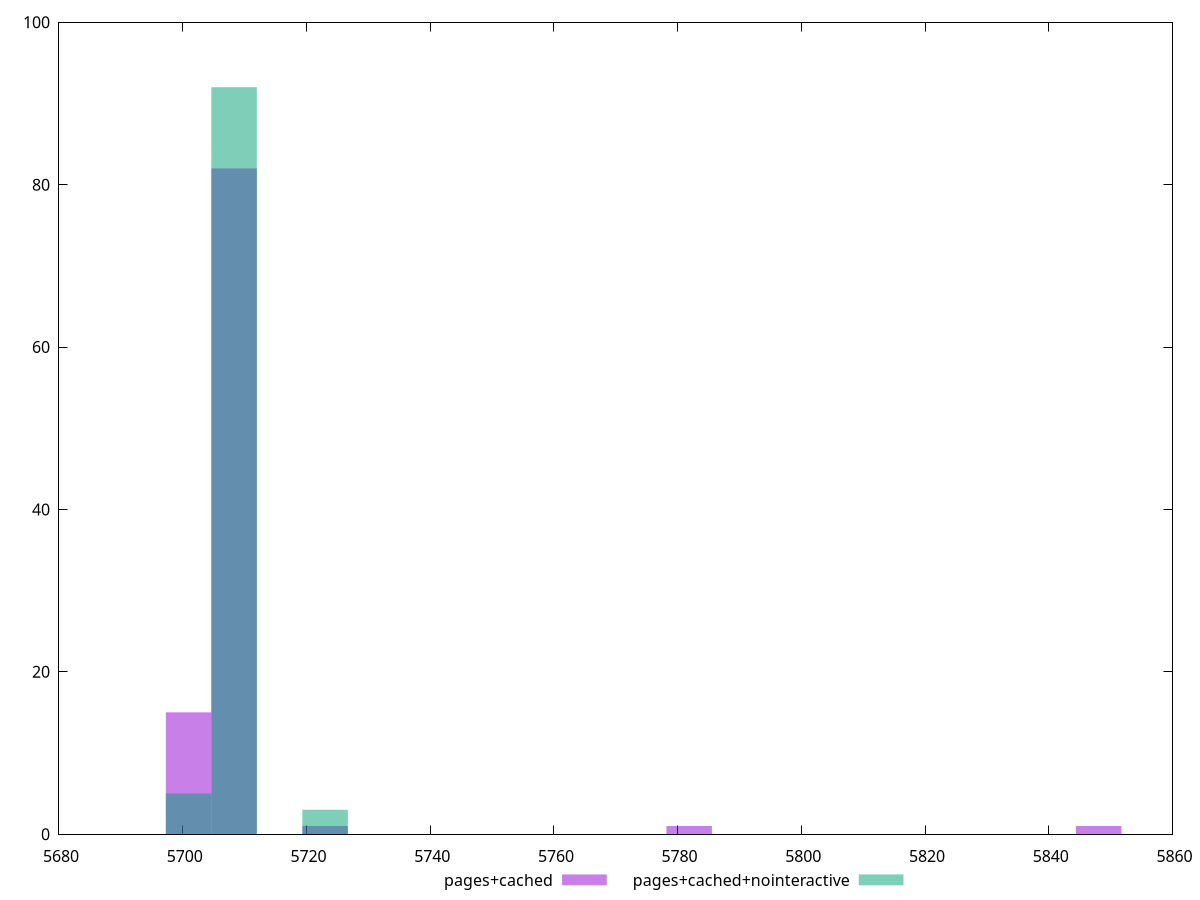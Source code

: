 reset
set terminal svg size 640, 500 enhanced background rgb 'white'
set output "reprap/uses-text-compression/comparison/histogram/2_vs_3.svg"

$pagesCached <<EOF
5848.069688911624 1
5700.948438876111 15
5781.8651263956435 1
5708.304501377887 82
5723.016626381438 1
EOF

$pagesCachedNointeractive <<EOF
5708.304501377887 92
5723.016626381438 3
5700.948438876111 5
EOF

set key outside below
set boxwidth 7.356062501775628
set yrange [0:100]
set style fill transparent solid 0.5 noborder

plot \
  $pagesCached title "pages+cached" with boxes, \
  $pagesCachedNointeractive title "pages+cached+nointeractive" with boxes, \


reset